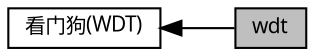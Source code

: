 digraph "wdt"
{
  edge [fontname="黑体",fontsize="10",labelfontname="黑体",labelfontsize="10"];
  node [fontname="黑体",fontsize="10",shape=box];
  rankdir=LR;
  Node1 [label="看门狗(WDT)",height=0.2,width=0.4,color="black", fillcolor="white", style="filled",URL="$group__am__demo__wwdt__all.html",tooltip="所有的看门狗相关例程"];
  Node0 [label="wdt",height=0.2,width=0.4,color="black", fillcolor="grey75", style="filled", fontcolor="black",tooltip=" "];
  Node1->Node0 [shape=plaintext, dir="back", style="solid"];
}
